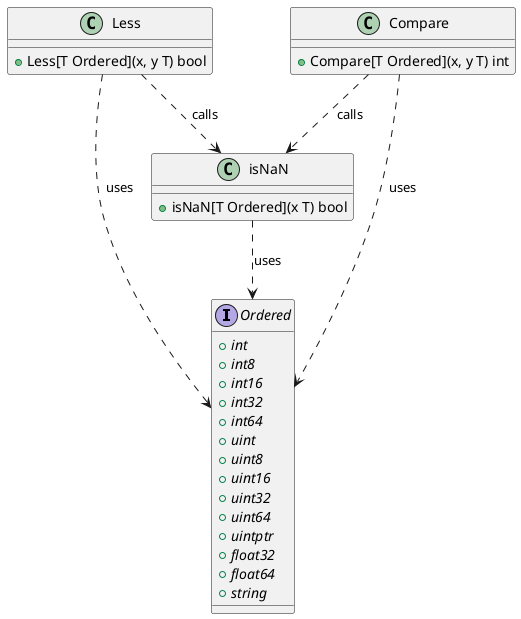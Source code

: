 @startuml

interface Ordered {
    {abstract} +int
    {abstract} +int8
    {abstract} +int16
    {abstract} +int32
    {abstract} +int64
    {abstract} +uint
    {abstract} +uint8
    {abstract} +uint16
    {abstract} +uint32
    {abstract} +uint64
    {abstract} +uintptr
    {abstract} +float32
    {abstract} +float64
    {abstract} +string
}

class Less {
    +Less[T Ordered](x, y T) bool
}

class Compare {
    +Compare[T Ordered](x, y T) int
}

class isNaN {
    +isNaN[T Ordered](x T) bool
}

Less .down.> Ordered : uses
Compare .down.> Ordered : uses
isNaN .down.> Ordered : uses
Less ..> isNaN : calls
Compare ..> isNaN : calls

@enduml
